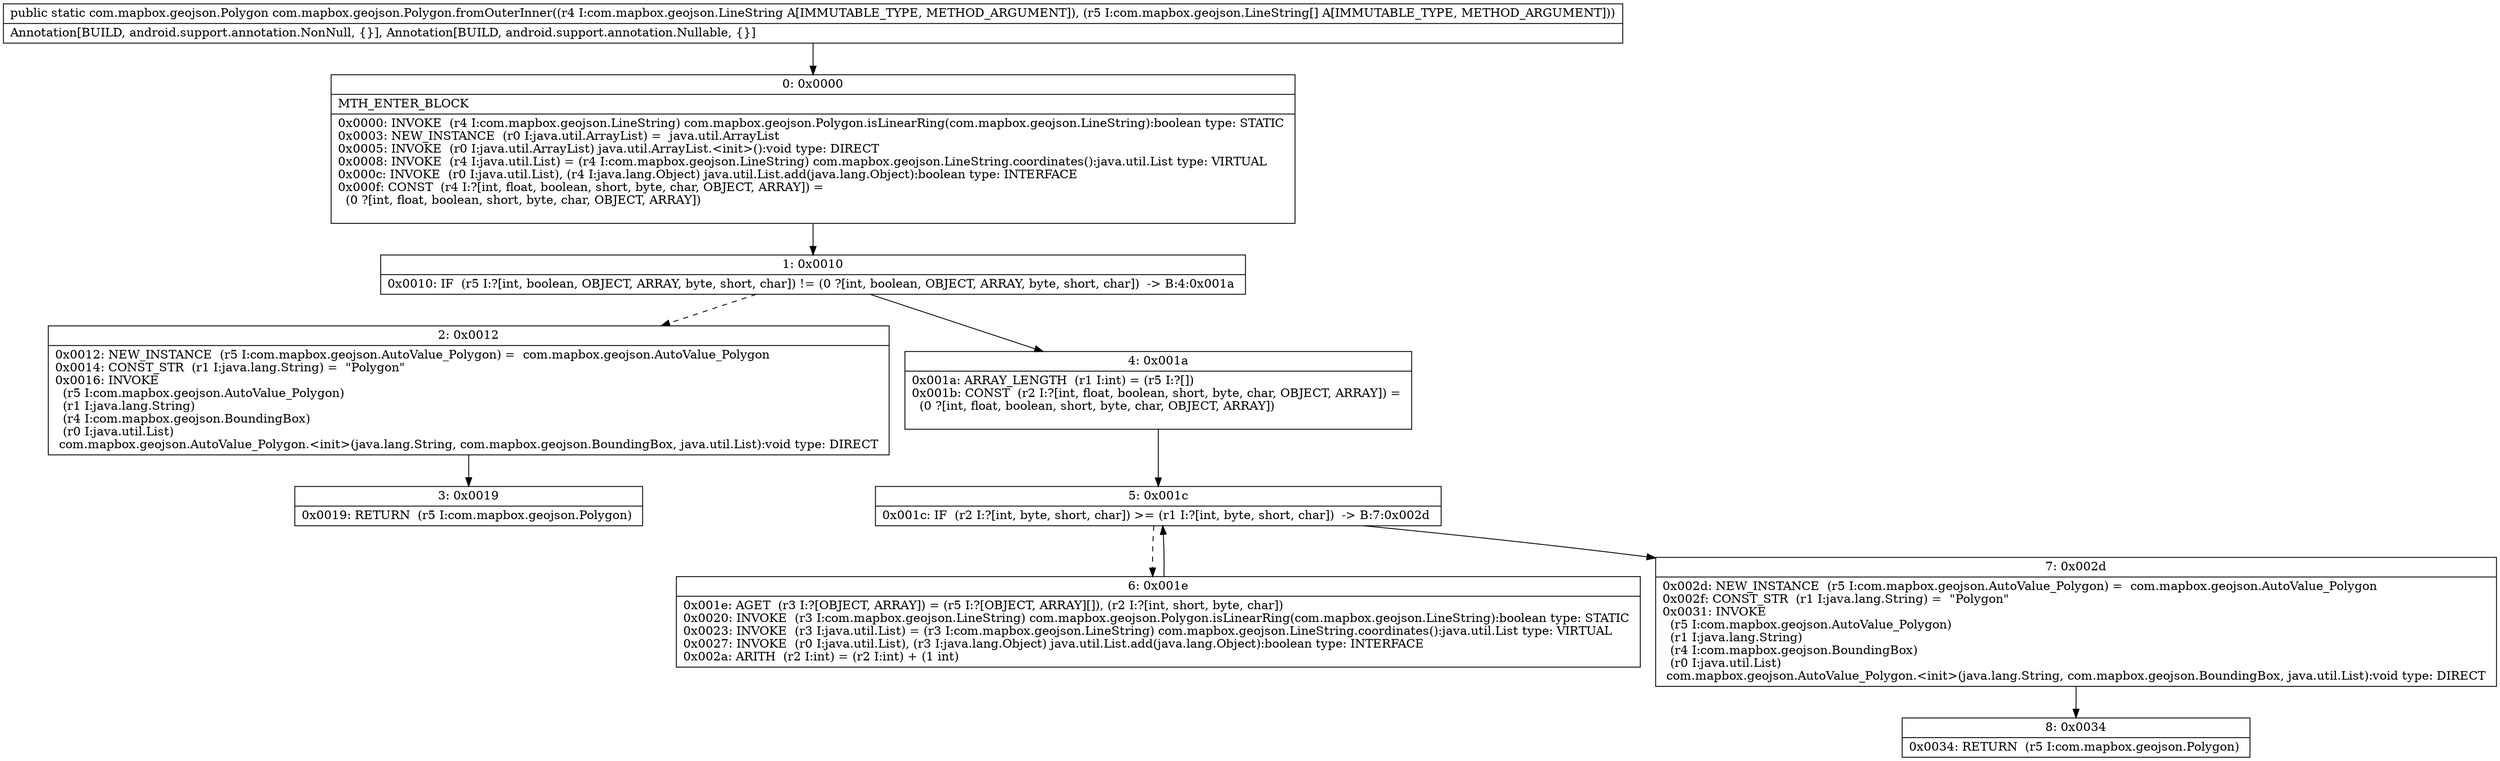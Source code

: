 digraph "CFG forcom.mapbox.geojson.Polygon.fromOuterInner(Lcom\/mapbox\/geojson\/LineString;[Lcom\/mapbox\/geojson\/LineString;)Lcom\/mapbox\/geojson\/Polygon;" {
Node_0 [shape=record,label="{0\:\ 0x0000|MTH_ENTER_BLOCK\l|0x0000: INVOKE  (r4 I:com.mapbox.geojson.LineString) com.mapbox.geojson.Polygon.isLinearRing(com.mapbox.geojson.LineString):boolean type: STATIC \l0x0003: NEW_INSTANCE  (r0 I:java.util.ArrayList) =  java.util.ArrayList \l0x0005: INVOKE  (r0 I:java.util.ArrayList) java.util.ArrayList.\<init\>():void type: DIRECT \l0x0008: INVOKE  (r4 I:java.util.List) = (r4 I:com.mapbox.geojson.LineString) com.mapbox.geojson.LineString.coordinates():java.util.List type: VIRTUAL \l0x000c: INVOKE  (r0 I:java.util.List), (r4 I:java.lang.Object) java.util.List.add(java.lang.Object):boolean type: INTERFACE \l0x000f: CONST  (r4 I:?[int, float, boolean, short, byte, char, OBJECT, ARRAY]) = \l  (0 ?[int, float, boolean, short, byte, char, OBJECT, ARRAY])\l \l}"];
Node_1 [shape=record,label="{1\:\ 0x0010|0x0010: IF  (r5 I:?[int, boolean, OBJECT, ARRAY, byte, short, char]) != (0 ?[int, boolean, OBJECT, ARRAY, byte, short, char])  \-\> B:4:0x001a \l}"];
Node_2 [shape=record,label="{2\:\ 0x0012|0x0012: NEW_INSTANCE  (r5 I:com.mapbox.geojson.AutoValue_Polygon) =  com.mapbox.geojson.AutoValue_Polygon \l0x0014: CONST_STR  (r1 I:java.lang.String) =  \"Polygon\" \l0x0016: INVOKE  \l  (r5 I:com.mapbox.geojson.AutoValue_Polygon)\l  (r1 I:java.lang.String)\l  (r4 I:com.mapbox.geojson.BoundingBox)\l  (r0 I:java.util.List)\l com.mapbox.geojson.AutoValue_Polygon.\<init\>(java.lang.String, com.mapbox.geojson.BoundingBox, java.util.List):void type: DIRECT \l}"];
Node_3 [shape=record,label="{3\:\ 0x0019|0x0019: RETURN  (r5 I:com.mapbox.geojson.Polygon) \l}"];
Node_4 [shape=record,label="{4\:\ 0x001a|0x001a: ARRAY_LENGTH  (r1 I:int) = (r5 I:?[]) \l0x001b: CONST  (r2 I:?[int, float, boolean, short, byte, char, OBJECT, ARRAY]) = \l  (0 ?[int, float, boolean, short, byte, char, OBJECT, ARRAY])\l \l}"];
Node_5 [shape=record,label="{5\:\ 0x001c|0x001c: IF  (r2 I:?[int, byte, short, char]) \>= (r1 I:?[int, byte, short, char])  \-\> B:7:0x002d \l}"];
Node_6 [shape=record,label="{6\:\ 0x001e|0x001e: AGET  (r3 I:?[OBJECT, ARRAY]) = (r5 I:?[OBJECT, ARRAY][]), (r2 I:?[int, short, byte, char]) \l0x0020: INVOKE  (r3 I:com.mapbox.geojson.LineString) com.mapbox.geojson.Polygon.isLinearRing(com.mapbox.geojson.LineString):boolean type: STATIC \l0x0023: INVOKE  (r3 I:java.util.List) = (r3 I:com.mapbox.geojson.LineString) com.mapbox.geojson.LineString.coordinates():java.util.List type: VIRTUAL \l0x0027: INVOKE  (r0 I:java.util.List), (r3 I:java.lang.Object) java.util.List.add(java.lang.Object):boolean type: INTERFACE \l0x002a: ARITH  (r2 I:int) = (r2 I:int) + (1 int) \l}"];
Node_7 [shape=record,label="{7\:\ 0x002d|0x002d: NEW_INSTANCE  (r5 I:com.mapbox.geojson.AutoValue_Polygon) =  com.mapbox.geojson.AutoValue_Polygon \l0x002f: CONST_STR  (r1 I:java.lang.String) =  \"Polygon\" \l0x0031: INVOKE  \l  (r5 I:com.mapbox.geojson.AutoValue_Polygon)\l  (r1 I:java.lang.String)\l  (r4 I:com.mapbox.geojson.BoundingBox)\l  (r0 I:java.util.List)\l com.mapbox.geojson.AutoValue_Polygon.\<init\>(java.lang.String, com.mapbox.geojson.BoundingBox, java.util.List):void type: DIRECT \l}"];
Node_8 [shape=record,label="{8\:\ 0x0034|0x0034: RETURN  (r5 I:com.mapbox.geojson.Polygon) \l}"];
MethodNode[shape=record,label="{public static com.mapbox.geojson.Polygon com.mapbox.geojson.Polygon.fromOuterInner((r4 I:com.mapbox.geojson.LineString A[IMMUTABLE_TYPE, METHOD_ARGUMENT]), (r5 I:com.mapbox.geojson.LineString[] A[IMMUTABLE_TYPE, METHOD_ARGUMENT]))  | Annotation[BUILD, android.support.annotation.NonNull, \{\}], Annotation[BUILD, android.support.annotation.Nullable, \{\}]\l}"];
MethodNode -> Node_0;
Node_0 -> Node_1;
Node_1 -> Node_2[style=dashed];
Node_1 -> Node_4;
Node_2 -> Node_3;
Node_4 -> Node_5;
Node_5 -> Node_6[style=dashed];
Node_5 -> Node_7;
Node_6 -> Node_5;
Node_7 -> Node_8;
}

